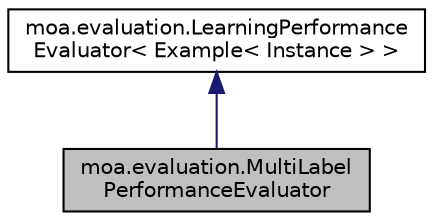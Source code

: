 digraph "moa.evaluation.MultiLabelPerformanceEvaluator"
{
 // LATEX_PDF_SIZE
  edge [fontname="Helvetica",fontsize="10",labelfontname="Helvetica",labelfontsize="10"];
  node [fontname="Helvetica",fontsize="10",shape=record];
  Node1 [label="moa.evaluation.MultiLabel\lPerformanceEvaluator",height=0.2,width=0.4,color="black", fillcolor="grey75", style="filled", fontcolor="black",tooltip=" "];
  Node2 -> Node1 [dir="back",color="midnightblue",fontsize="10",style="solid",fontname="Helvetica"];
  Node2 [label="moa.evaluation.LearningPerformance\lEvaluator\< Example\< Instance \> \>",height=0.2,width=0.4,color="black", fillcolor="white", style="filled",URL="$interfacemoa_1_1evaluation_1_1_learning_performance_evaluator.html",tooltip=" "];
}
